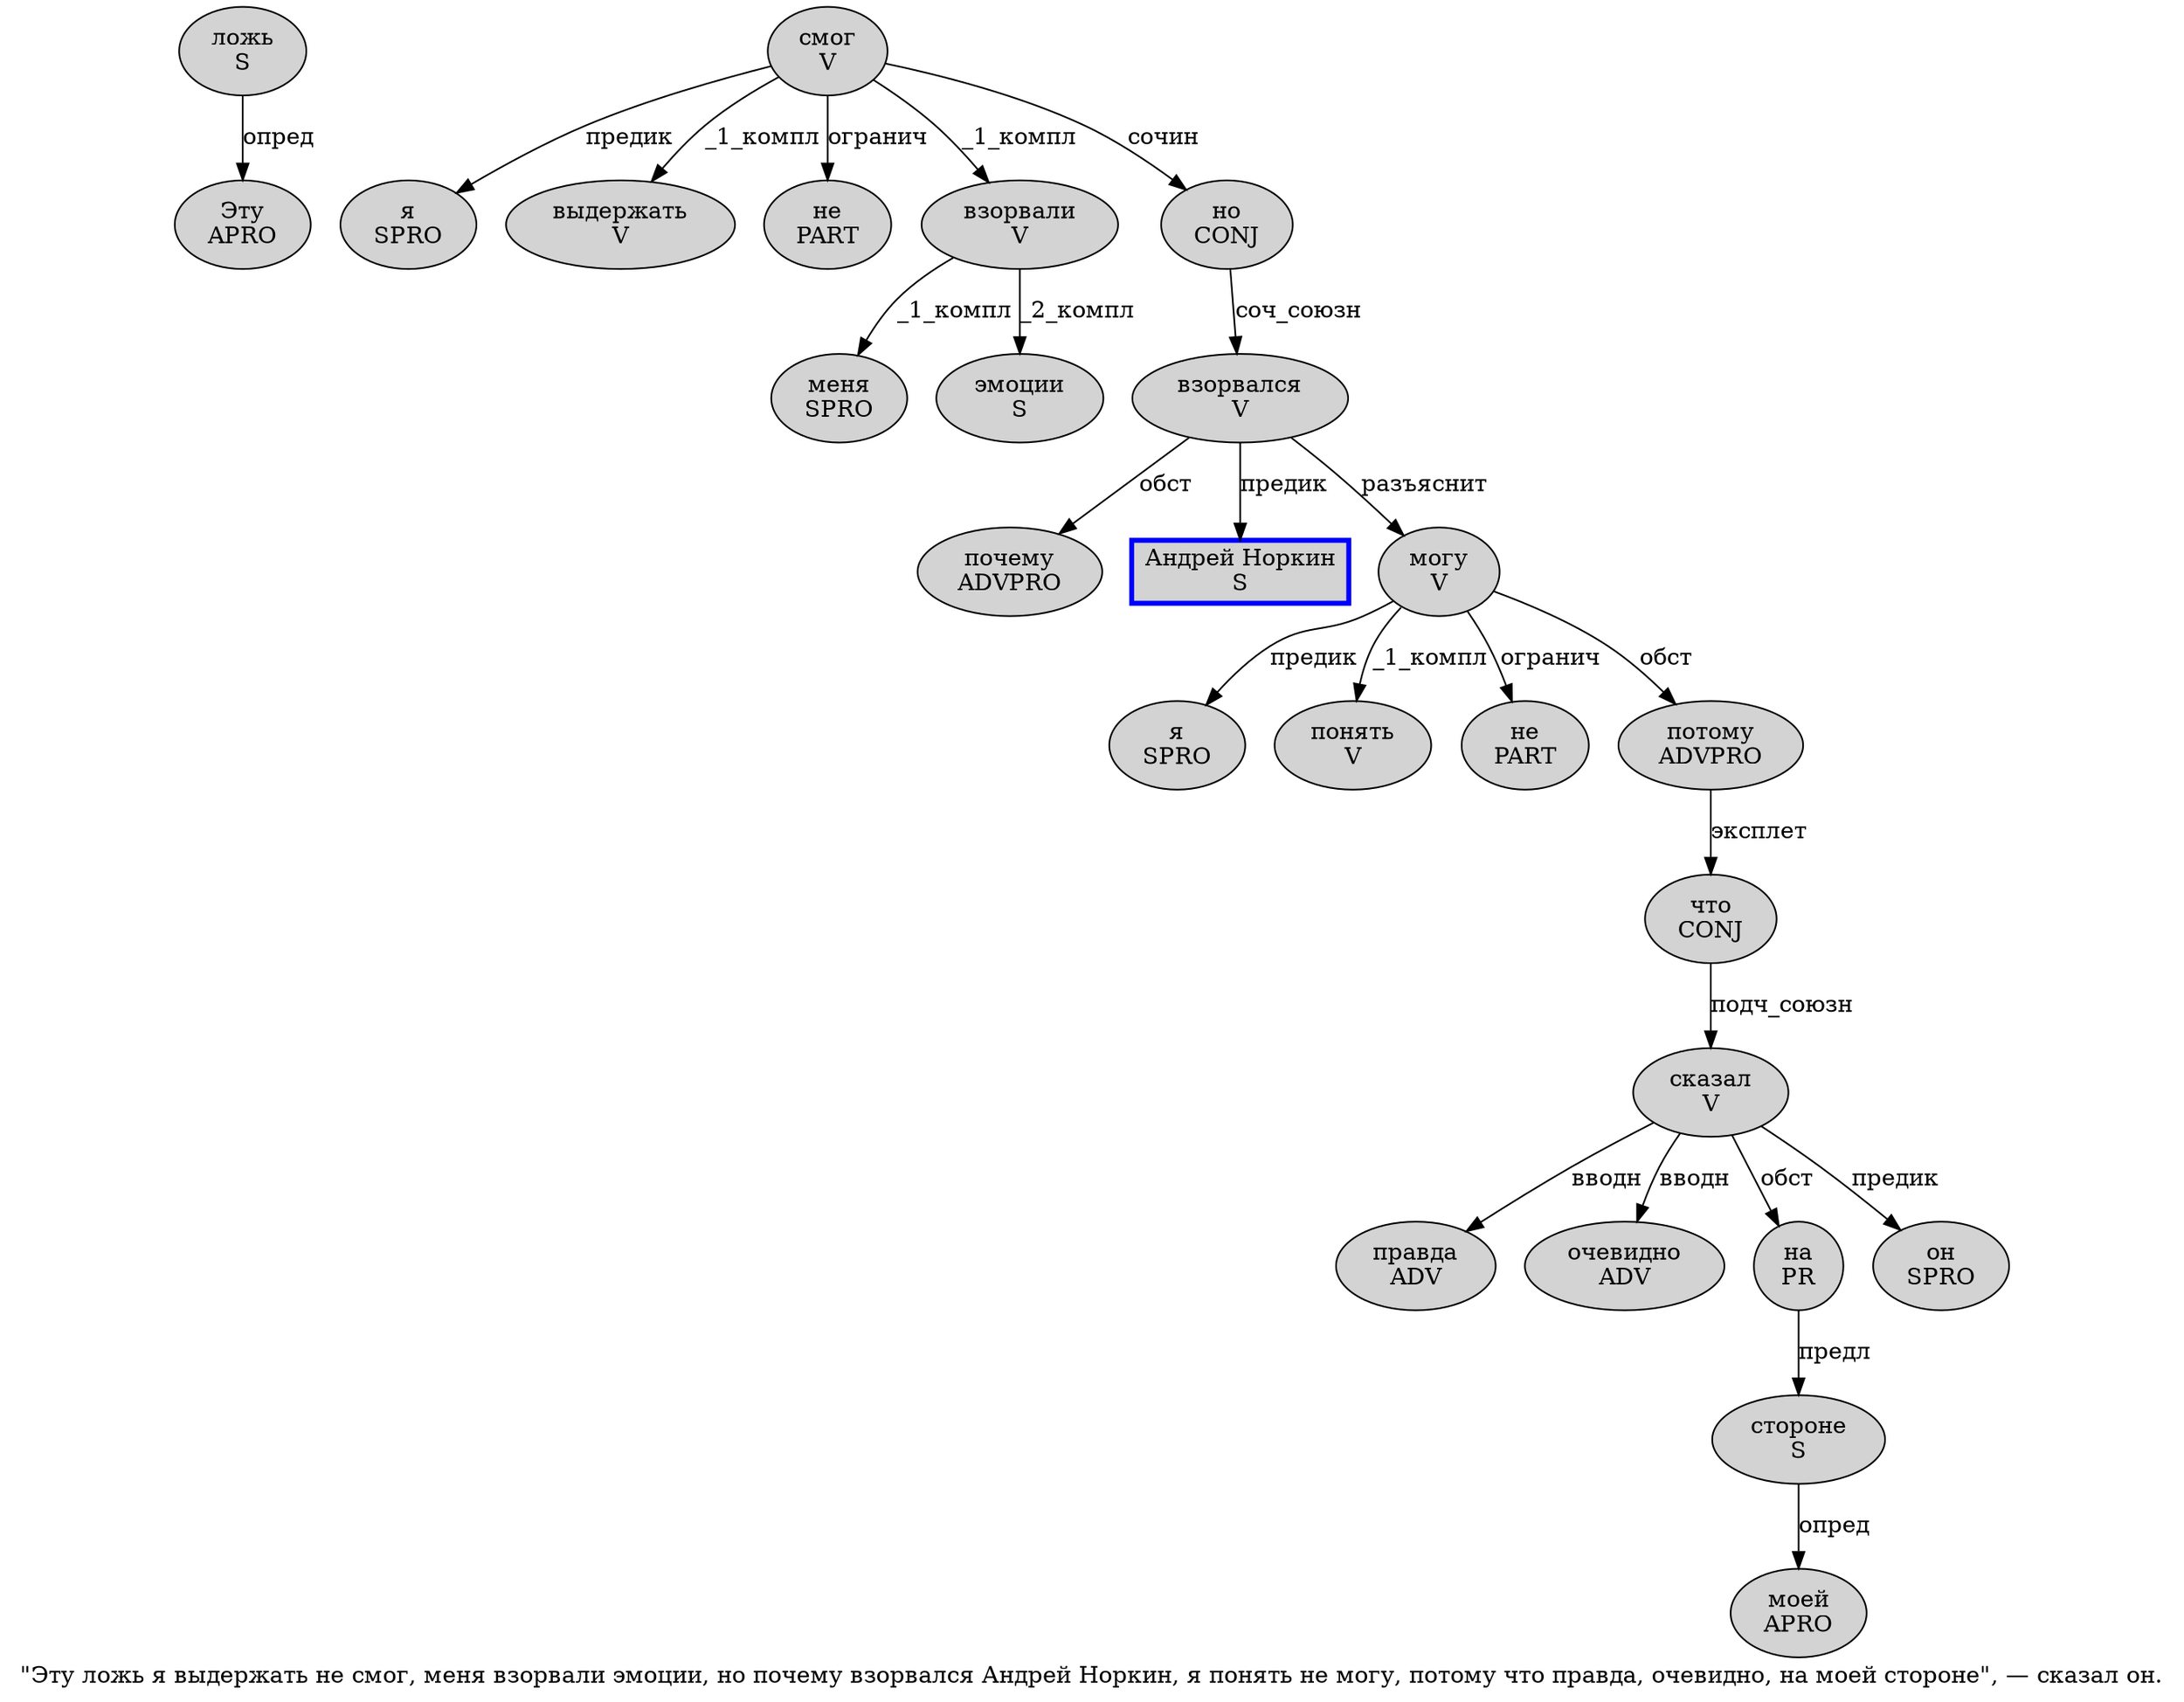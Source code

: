 digraph SENTENCE_1076 {
	graph [label="\"Эту ложь я выдержать не смог, меня взорвали эмоции, но почему взорвался Андрей Норкин, я понять не могу, потому что правда, очевидно, на моей стороне\", — сказал он."]
	node [style=filled]
		1 [label="Эту
APRO" color="" fillcolor=lightgray penwidth=1 shape=ellipse]
		2 [label="ложь
S" color="" fillcolor=lightgray penwidth=1 shape=ellipse]
		3 [label="я
SPRO" color="" fillcolor=lightgray penwidth=1 shape=ellipse]
		4 [label="выдержать
V" color="" fillcolor=lightgray penwidth=1 shape=ellipse]
		5 [label="не
PART" color="" fillcolor=lightgray penwidth=1 shape=ellipse]
		6 [label="смог
V" color="" fillcolor=lightgray penwidth=1 shape=ellipse]
		8 [label="меня
SPRO" color="" fillcolor=lightgray penwidth=1 shape=ellipse]
		9 [label="взорвали
V" color="" fillcolor=lightgray penwidth=1 shape=ellipse]
		10 [label="эмоции
S" color="" fillcolor=lightgray penwidth=1 shape=ellipse]
		12 [label="но
CONJ" color="" fillcolor=lightgray penwidth=1 shape=ellipse]
		13 [label="почему
ADVPRO" color="" fillcolor=lightgray penwidth=1 shape=ellipse]
		14 [label="взорвался
V" color="" fillcolor=lightgray penwidth=1 shape=ellipse]
		15 [label="Андрей Норкин
S" color=blue fillcolor=lightgray penwidth=3 shape=box]
		17 [label="я
SPRO" color="" fillcolor=lightgray penwidth=1 shape=ellipse]
		18 [label="понять
V" color="" fillcolor=lightgray penwidth=1 shape=ellipse]
		19 [label="не
PART" color="" fillcolor=lightgray penwidth=1 shape=ellipse]
		20 [label="могу
V" color="" fillcolor=lightgray penwidth=1 shape=ellipse]
		22 [label="потому
ADVPRO" color="" fillcolor=lightgray penwidth=1 shape=ellipse]
		23 [label="что
CONJ" color="" fillcolor=lightgray penwidth=1 shape=ellipse]
		24 [label="правда
ADV" color="" fillcolor=lightgray penwidth=1 shape=ellipse]
		26 [label="очевидно
ADV" color="" fillcolor=lightgray penwidth=1 shape=ellipse]
		28 [label="на
PR" color="" fillcolor=lightgray penwidth=1 shape=ellipse]
		29 [label="моей
APRO" color="" fillcolor=lightgray penwidth=1 shape=ellipse]
		30 [label="стороне
S" color="" fillcolor=lightgray penwidth=1 shape=ellipse]
		34 [label="сказал
V" color="" fillcolor=lightgray penwidth=1 shape=ellipse]
		35 [label="он
SPRO" color="" fillcolor=lightgray penwidth=1 shape=ellipse]
			9 -> 8 [label="_1_компл"]
			9 -> 10 [label="_2_компл"]
			14 -> 13 [label="обст"]
			14 -> 15 [label="предик"]
			14 -> 20 [label="разъяснит"]
			6 -> 3 [label="предик"]
			6 -> 4 [label="_1_компл"]
			6 -> 5 [label="огранич"]
			6 -> 9 [label="_1_компл"]
			6 -> 12 [label="сочин"]
			2 -> 1 [label="опред"]
			22 -> 23 [label="эксплет"]
			23 -> 34 [label="подч_союзн"]
			30 -> 29 [label="опред"]
			12 -> 14 [label="соч_союзн"]
			28 -> 30 [label="предл"]
			20 -> 17 [label="предик"]
			20 -> 18 [label="_1_компл"]
			20 -> 19 [label="огранич"]
			20 -> 22 [label="обст"]
			34 -> 24 [label="вводн"]
			34 -> 26 [label="вводн"]
			34 -> 28 [label="обст"]
			34 -> 35 [label="предик"]
}